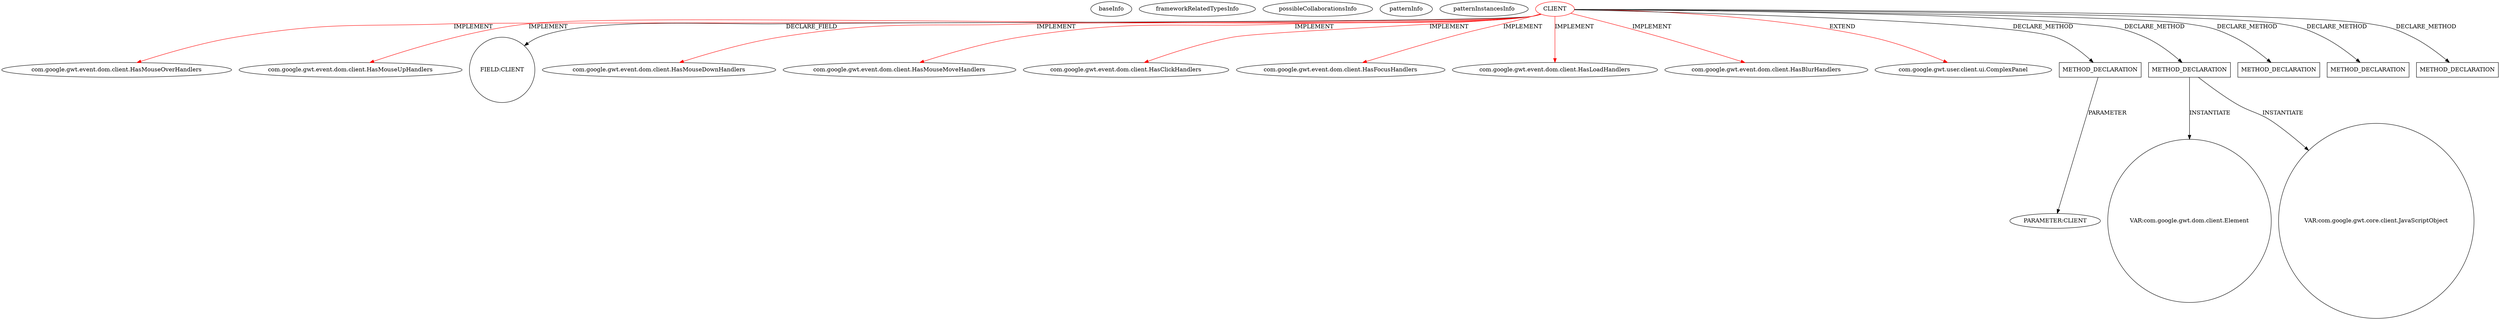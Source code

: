 digraph {
baseInfo[graphId=695,category="pattern",isAnonymous=false,possibleRelation=false]
frameworkRelatedTypesInfo[0="com.google.gwt.event.dom.client.HasBlurHandlers",1="com.google.gwt.event.dom.client.HasLoadHandlers",2="com.google.gwt.user.client.ui.ComplexPanel",3="com.google.gwt.event.dom.client.HasMouseUpHandlers",4="com.google.gwt.event.dom.client.HasClickHandlers",5="com.google.gwt.event.dom.client.HasMouseMoveHandlers",6="com.google.gwt.event.dom.client.HasFocusHandlers",7="com.google.gwt.event.dom.client.HasMouseDownHandlers",8="com.google.gwt.event.dom.client.HasMouseOverHandlers"]
possibleCollaborationsInfo[]
patternInfo[frequency=4.0,patternRootClient=0]
patternInstancesInfo[0="mguiral-GwtSvgLib~/mguiral-GwtSvgLib/GwtSvgLib-master/src/gwt/html5/svg/client/user/ui/SVGSymbolWidget.java~SVGSymbolWidget~3998",1="mguiral-GwtSvgLib~/mguiral-GwtSvgLib/GwtSvgLib-master/src/gwt/html5/svg/client/user/ui/SVGTextContentWidget.java~SVGTextContentWidget~3987",2="mguiral-GwtSvgLib~/mguiral-GwtSvgLib/GwtSvgLib-master/src/gwt/html5/svg/client/user/ui/SVGGraphicalWidget.java~SVGGraphicalWidget~3974",3="mguiral-GwtSvgLib~/mguiral-GwtSvgLib/GwtSvgLib-master/src/gwt/html5/svg/client/user/ui/SVGSwitchWidget.java~SVGSwitchWidget~4001"]
7[label="com.google.gwt.event.dom.client.HasMouseOverHandlers",vertexType="FRAMEWORK_INTERFACE_TYPE",isFrameworkType=false]
0[label="CLIENT",vertexType="ROOT_CLIENT_CLASS_DECLARATION",isFrameworkType=false,color=red]
6[label="com.google.gwt.event.dom.client.HasMouseUpHandlers",vertexType="FRAMEWORK_INTERFACE_TYPE",isFrameworkType=false]
11[label="FIELD:CLIENT",vertexType="FIELD_DECLARATION",isFrameworkType=false,shape=circle]
5[label="com.google.gwt.event.dom.client.HasMouseDownHandlers",vertexType="FRAMEWORK_INTERFACE_TYPE",isFrameworkType=false]
8[label="com.google.gwt.event.dom.client.HasMouseMoveHandlers",vertexType="FRAMEWORK_INTERFACE_TYPE",isFrameworkType=false]
4[label="com.google.gwt.event.dom.client.HasClickHandlers",vertexType="FRAMEWORK_INTERFACE_TYPE",isFrameworkType=false]
2[label="com.google.gwt.event.dom.client.HasFocusHandlers",vertexType="FRAMEWORK_INTERFACE_TYPE",isFrameworkType=false]
10[label="com.google.gwt.event.dom.client.HasLoadHandlers",vertexType="FRAMEWORK_INTERFACE_TYPE",isFrameworkType=false]
3[label="com.google.gwt.event.dom.client.HasBlurHandlers",vertexType="FRAMEWORK_INTERFACE_TYPE",isFrameworkType=false]
1[label="com.google.gwt.user.client.ui.ComplexPanel",vertexType="FRAMEWORK_CLASS_TYPE",isFrameworkType=false]
128[label="METHOD_DECLARATION",vertexType="CLIENT_METHOD_DECLARATION",isFrameworkType=false,shape=box]
130[label="PARAMETER:CLIENT",vertexType="PARAMETER_DECLARATION",isFrameworkType=false]
111[label="METHOD_DECLARATION",vertexType="CLIENT_METHOD_DECLARATION",isFrameworkType=false,shape=box]
123[label="METHOD_DECLARATION",vertexType="CLIENT_METHOD_DECLARATION",isFrameworkType=false,shape=box]
109[label="METHOD_DECLARATION",vertexType="CLIENT_METHOD_DECLARATION",isFrameworkType=false,shape=box]
117[label="VAR:com.google.gwt.dom.client.Element",vertexType="VARIABLE_EXPRESION",isFrameworkType=false,shape=circle]
114[label="VAR:com.google.gwt.core.client.JavaScriptObject",vertexType="VARIABLE_EXPRESION",isFrameworkType=false,shape=circle]
120[label="METHOD_DECLARATION",vertexType="CLIENT_METHOD_DECLARATION",isFrameworkType=false,shape=box]
0->3[label="IMPLEMENT",color=red]
0->10[label="IMPLEMENT",color=red]
111->114[label="INSTANTIATE"]
0->1[label="EXTEND",color=red]
0->11[label="DECLARE_FIELD"]
0->123[label="DECLARE_METHOD"]
111->117[label="INSTANTIATE"]
0->109[label="DECLARE_METHOD"]
0->6[label="IMPLEMENT",color=red]
0->4[label="IMPLEMENT",color=red]
0->111[label="DECLARE_METHOD"]
0->8[label="IMPLEMENT",color=red]
0->2[label="IMPLEMENT",color=red]
0->5[label="IMPLEMENT",color=red]
0->120[label="DECLARE_METHOD"]
0->7[label="IMPLEMENT",color=red]
0->128[label="DECLARE_METHOD"]
128->130[label="PARAMETER"]
}
